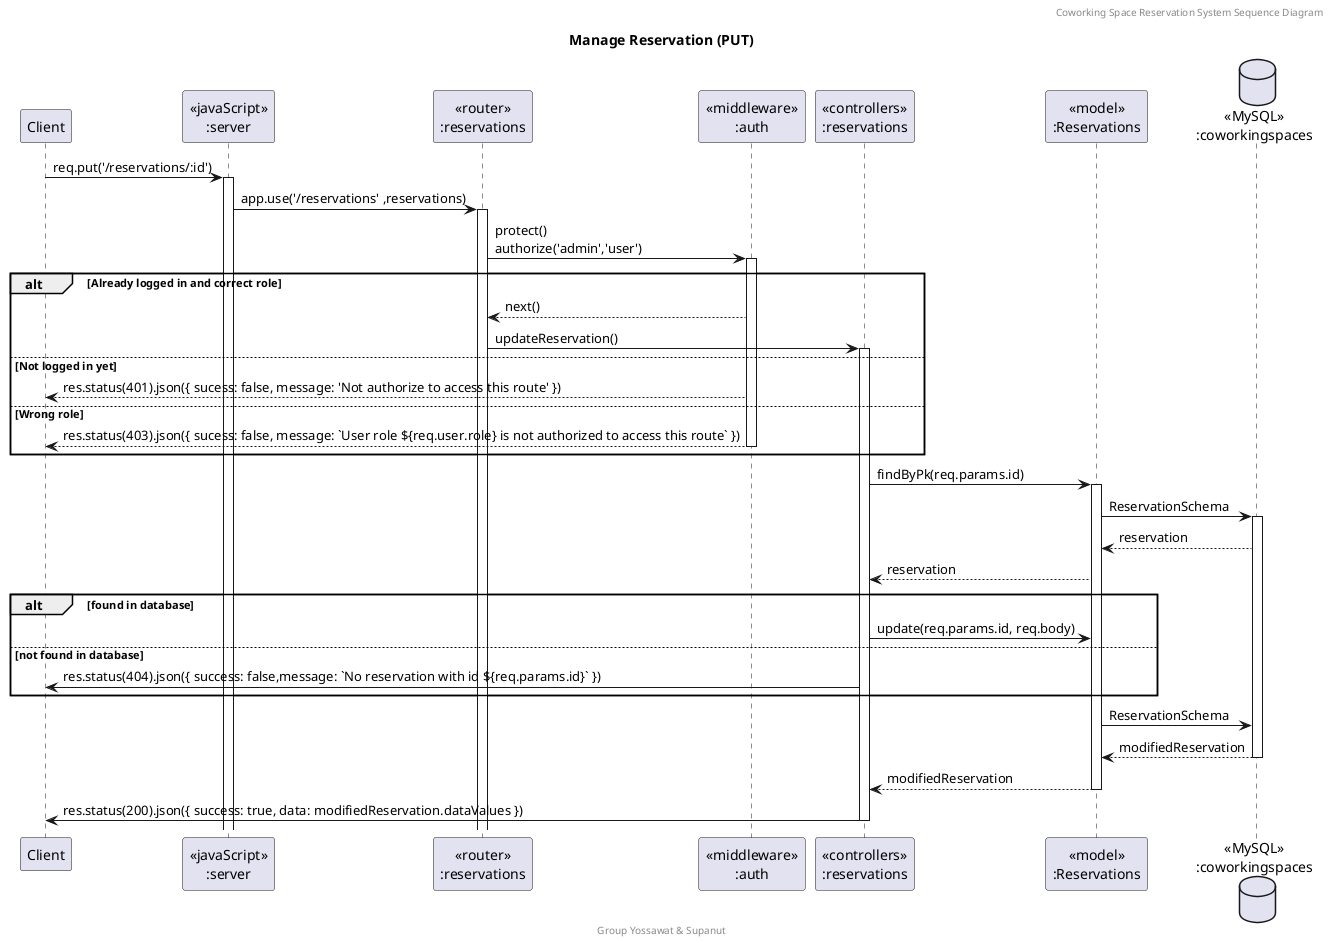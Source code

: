 @startuml Manage Reservation (PUT)

header Coworking Space Reservation System Sequence Diagram
footer Group Yossawat & Supanut
title "Manage Reservation (PUT)"

participant "Client" as client
participant "<<javaScript>>\n:server" as server
participant "<<router>>\n:reservations" as routerReservations
participant "<<middleware>>\n:auth" as middleware
participant "<<controllers>>\n:reservations" as controllersReservations
participant "<<model>>\n:Reservations" as modelReservation
database "<<MySQL>>\n:coworkingspaces" as CoworkingSpacesDatabase

client -> server ++:req.put('/reservations/:id')
server -> routerReservations ++:app.use('/reservations' ,reservations)
routerReservations -> middleware ++:protect()\nauthorize('admin','user')
alt Already logged in and correct role
    middleware --> routerReservations : next()
    routerReservations -> controllersReservations ++: updateReservation()
else Not logged in yet
    middleware --> client : res.status(401).json({ sucess: false, message: 'Not authorize to access this route' })
else Wrong role
    middleware --> client --: res.status(403).json({ sucess: false, message: `User role ${req.user.role} is not authorized to access this route` })
end
controllersReservations -> modelReservation ++: findByPk(req.params.id)
modelReservation -> CoworkingSpacesDatabase ++: ReservationSchema
CoworkingSpacesDatabase --> modelReservation : reservation
controllersReservations <-- modelReservation : reservation
alt found in database
    controllersReservations -> modelReservation : update(req.params.id, req.body)
else not found in database
    controllersReservations -> client : res.status(404).json({ success: false,message: `No reservation with id ${req.params.id}` })
end
modelReservation -> CoworkingSpacesDatabase : ReservationSchema
CoworkingSpacesDatabase --> modelReservation --: modifiedReservation
controllersReservations <-- modelReservation --: modifiedReservation
controllersReservations -> client --:res.status(200).json({ success: true, data: modifiedReservation.dataValues })

@enduml
